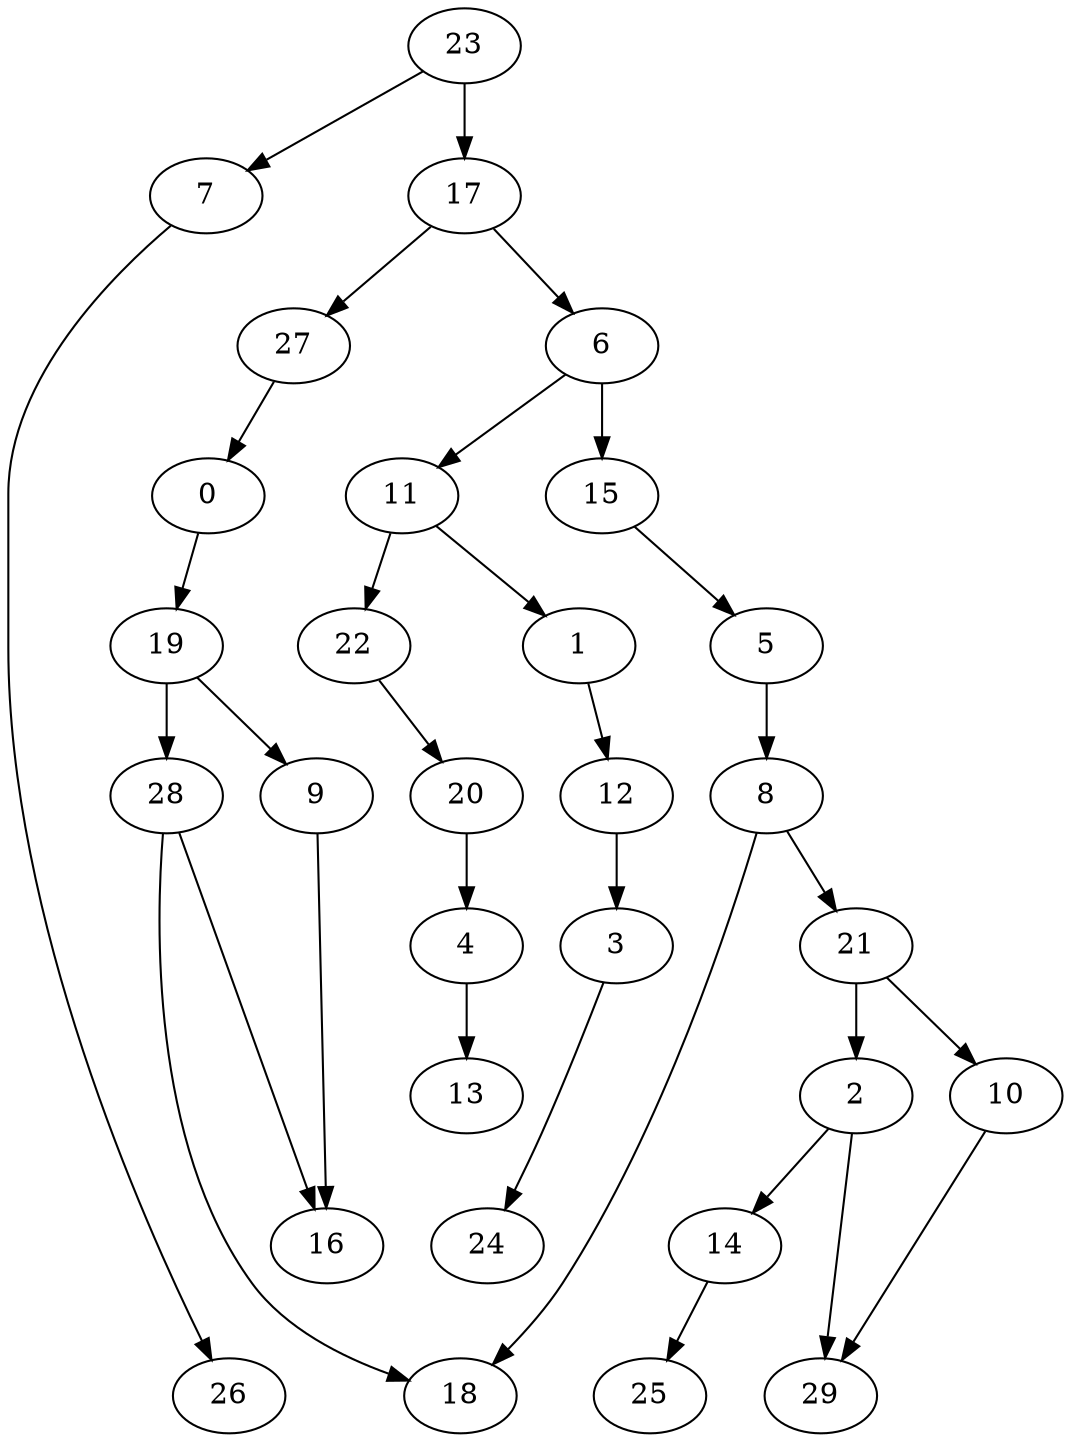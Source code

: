 digraph G {
    0;
    19;
    9;
    28;
    1;
    12;
    3;
    2;
    14;
    29;
    25;
    24;
    4;
    13;
    5;
    8;
    18;
    21;
    6;
    11;
    15;
    22;
    7;
    26;
    10;
    16;
    20;
    17;
    27;
    23;
    0 -> 19 [weight=0];
    19 -> 9 [weight=0];
    19 -> 28 [weight=2];
    9 -> 16 [weight=0];
    28 -> 16 [weight=0];
    28 -> 18 [weight=0];
    1 -> 12 [weight=0];
    12 -> 3 [weight=0];
    3 -> 24 [weight=0];
    2 -> 14 [weight=0];
    2 -> 29 [weight=0];
    14 -> 25 [weight=0];
    4 -> 13 [weight=0];
    5 -> 8 [weight=3];
    8 -> 18 [weight=0];
    8 -> 21 [weight=0];
    21 -> 2 [weight=2];
    21 -> 10 [weight=0];
    6 -> 11 [weight=0];
    6 -> 15 [weight=1];
    11 -> 1 [weight=0];
    11 -> 22 [weight=0];
    15 -> 5 [weight=0];
    22 -> 20 [weight=0];
    7 -> 26 [weight=0];
    10 -> 29 [weight=0];
    20 -> 4 [weight=1];
    17 -> 6 [weight=0];
    17 -> 27 [weight=0];
    27 -> 0 [weight=0];
    23 -> 7 [weight=0];
    23 -> 17 [weight=1];
}
